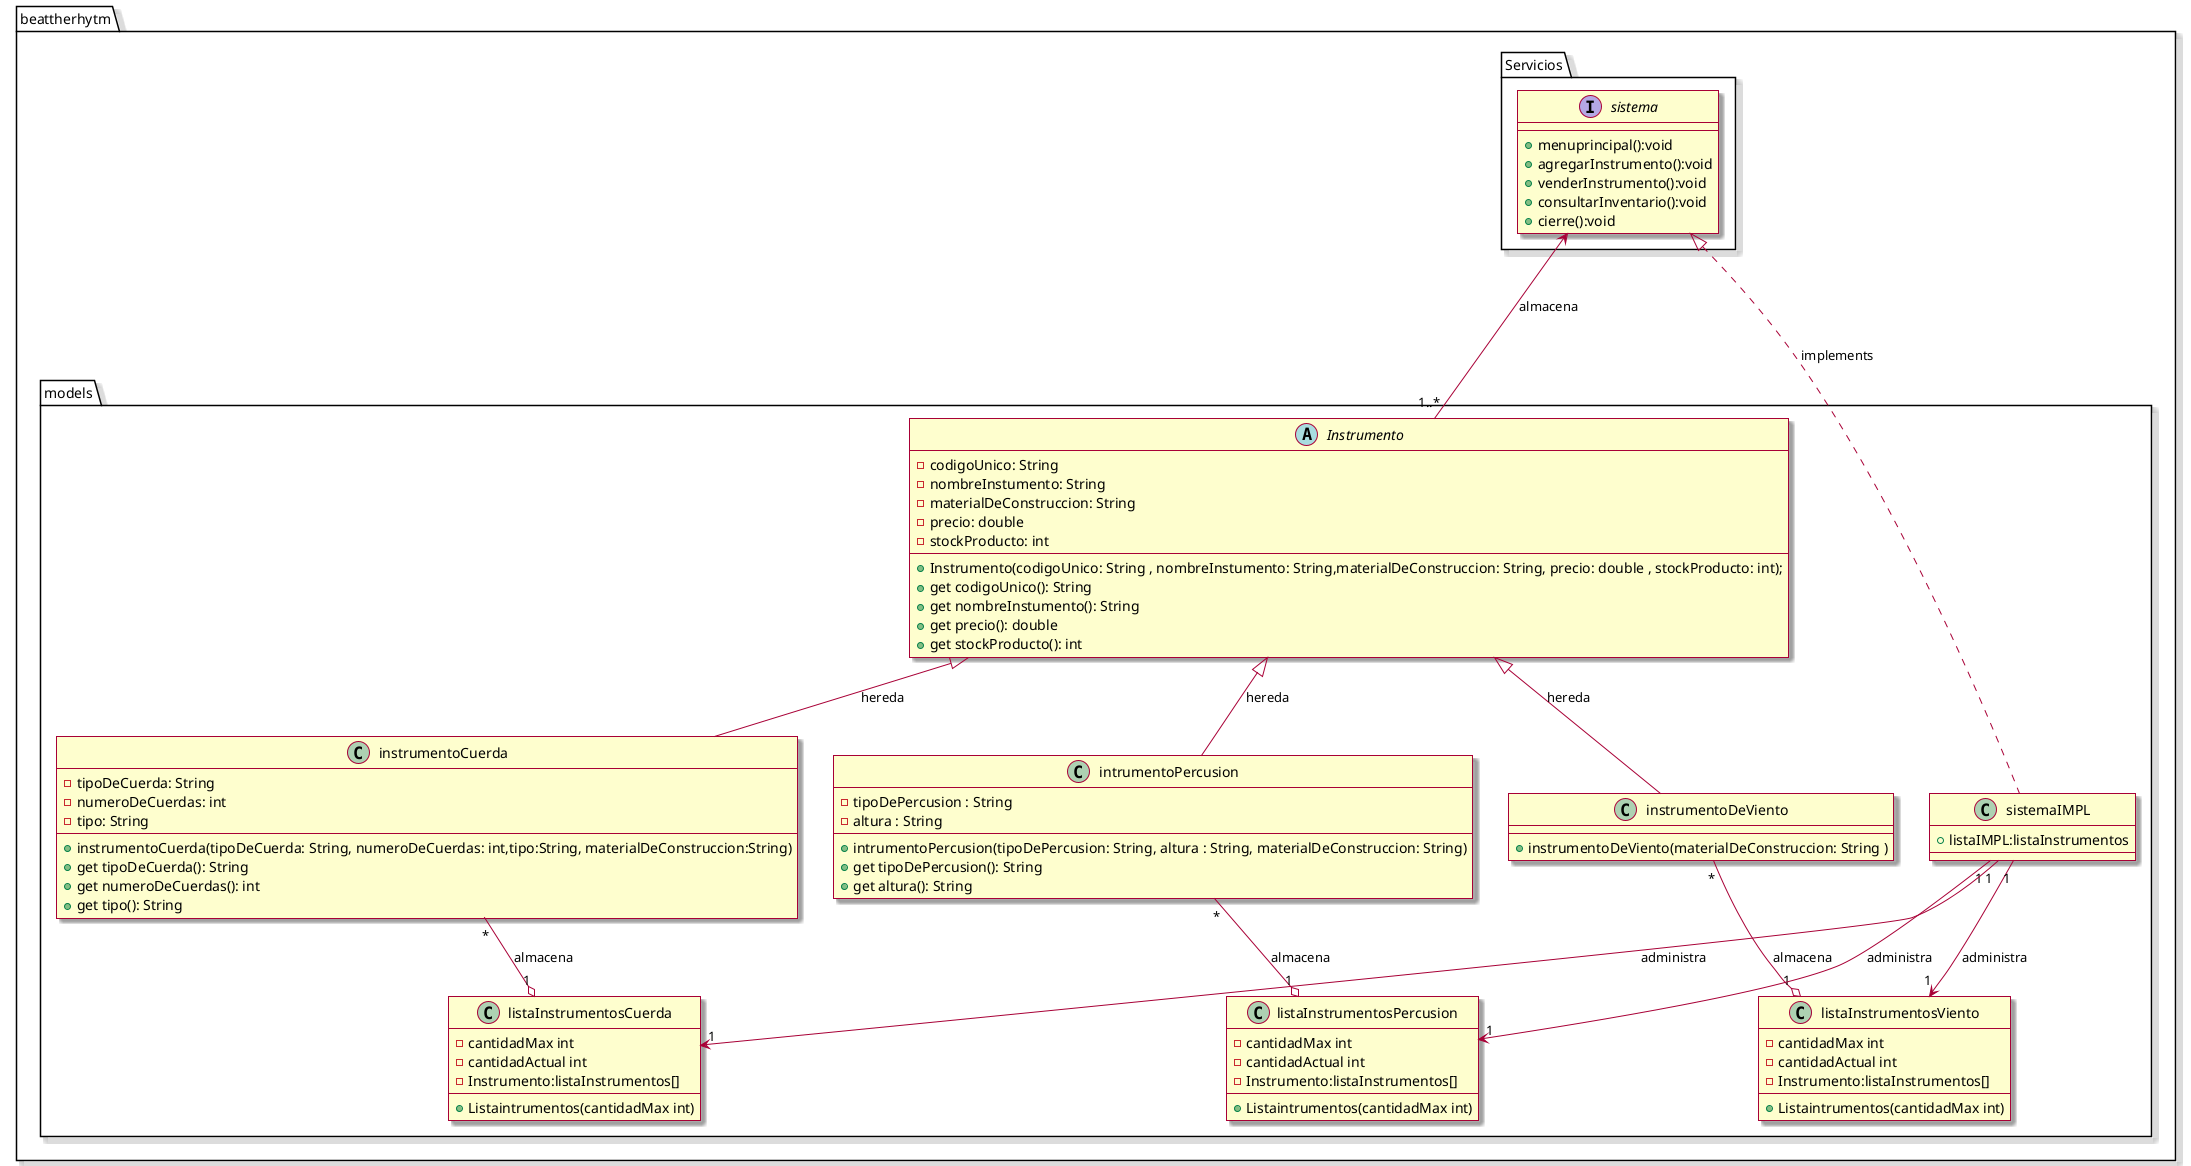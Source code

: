 @startuml
skin rose

package beattherhytm{

package Servicios {
interface sistema{
+menuprincipal():void
+agregarInstrumento():void
+venderInstrumento():void
+consultarInventario():void
+cierre():void
}
}
package models{
abstract Instrumento{
- codigoUnico: String
- nombreInstumento: String
- materialDeConstruccion: String
- precio: double
- stockProducto: int
+Instrumento(codigoUnico: String , nombreInstumento: String,materialDeConstruccion: String, precio: double , stockProducto: int);
+get codigoUnico(): String
+get nombreInstumento(): String
+get precio(): double
+get stockProducto(): int
}
class instrumentoCuerda{
- tipoDeCuerda: String
- numeroDeCuerdas: int
- tipo: String

+instrumentoCuerda(tipoDeCuerda: String, numeroDeCuerdas: int,tipo:String, materialDeConstruccion:String)
+get tipoDeCuerda(): String
+get numeroDeCuerdas(): int
+get tipo(): String
}
class intrumentoPercusion{
- tipoDePercusion : String
- altura : String
+intrumentoPercusion(tipoDePercusion: String, altura : String, materialDeConstruccion: String)
+get tipoDePercusion(): String
+get altura(): String
}
class instrumentoDeViento{
+instrumentoDeViento(materialDeConstruccion: String )
}
class sistemaIMPL{
+ listaIMPL:listaInstrumentos
}
class listaInstrumentosCuerda{
- cantidadMax int
- cantidadActual int
- Instrumento:listaInstrumentos[]
+ Listaintrumentos(cantidadMax int)
}

class listaInstrumentosViento{
- cantidadMax int
- cantidadActual int
- Instrumento:listaInstrumentos[]
+ Listaintrumentos(cantidadMax int)

}
class listaInstrumentosPercusion {
- cantidadMax int
- cantidadActual int
- Instrumento:listaInstrumentos[]
+ Listaintrumentos(cantidadMax int)

}
Instrumento <|-- instrumentoDeViento:hereda
Instrumento <|-- intrumentoPercusion :hereda
Instrumento <|-- instrumentoCuerda: hereda
instrumentoCuerda "*" --o "1" listaInstrumentosCuerda: almacena
instrumentoDeViento "*" --o "1" listaInstrumentosViento: almacena
intrumentoPercusion "*" --o "1" listaInstrumentosPercusion: almacena
sistemaIMPL "1" --> "1 " listaInstrumentosPercusion : administra
sistemaIMPL "1" --> "1 " listaInstrumentosViento : administra
sistemaIMPL "1" --> "1 " listaInstrumentosCuerda : administra
}
sistema <-- "1..*" Instrumento: almacena
sistema <|--.. sistemaIMPL: implements
}

@enduml